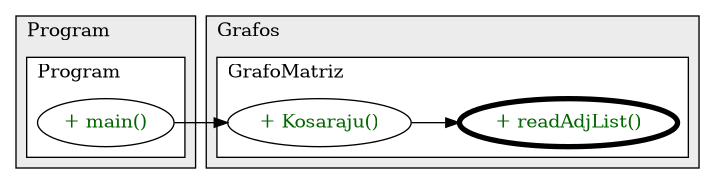 @startuml

/' diagram meta data start
config=CallConfiguration;
{
  "rootMethod": "Grafos.GrafoMatriz#readAdjList(Map\u003cVertice, List\u003cVertice\u003e\u003e)",
  "projectClassification": {
    "searchMode": "OpenProject", // OpenProject, AllProjects
    "includedProjects": "",
    "pathEndKeywords": "*.impl",
    "isClientPath": "",
    "isClientName": "",
    "isTestPath": "",
    "isTestName": "",
    "isMappingPath": "",
    "isMappingName": "",
    "isDataAccessPath": "",
    "isDataAccessName": "",
    "isDataStructurePath": "",
    "isDataStructureName": "",
    "isInterfaceStructuresPath": "",
    "isInterfaceStructuresName": "",
    "isEntryPointPath": "",
    "isEntryPointName": "",
    "treatFinalFieldsAsMandatory": false
  },
  "graphRestriction": {
    "classPackageExcludeFilter": "",
    "classPackageIncludeFilter": "",
    "classNameExcludeFilter": "",
    "classNameIncludeFilter": "",
    "methodNameExcludeFilter": "",
    "methodNameIncludeFilter": "",
    "removeByInheritance": "", // inheritance/annotation based filtering is done in a second step
    "removeByAnnotation": "",
    "removeByClassPackage": "", // cleanup the graph after inheritance/annotation based filtering is done
    "removeByClassName": "",
    "cutMappings": false,
    "cutEnum": true,
    "cutTests": true,
    "cutClient": true,
    "cutDataAccess": true,
    "cutInterfaceStructures": true,
    "cutDataStructures": true,
    "cutGetterAndSetter": true,
    "cutConstructors": true
  },
  "graphTraversal": {
    "forwardDepth": 3,
    "backwardDepth": 3,
    "classPackageExcludeFilter": "",
    "classPackageIncludeFilter": "",
    "classNameExcludeFilter": "",
    "classNameIncludeFilter": "",
    "methodNameExcludeFilter": "",
    "methodNameIncludeFilter": "",
    "hideMappings": false,
    "hideDataStructures": false,
    "hidePrivateMethods": true,
    "hideInterfaceCalls": true, // indirection: implementation -> interface (is hidden) -> implementation
    "onlyShowApplicationEntryPoints": false, // root node is included
    "useMethodCallsForStructureDiagram": "ForwardOnly" // ForwardOnly, BothDirections, No
  },
  "details": {
    "aggregation": "GroupByClass", // ByClass, GroupByClass, None
    "showMethodParametersTypes": false,
    "showMethodParametersNames": false,
    "showMethodReturnType": false,
    "showPackageLevels": 2,
    "showCallOrder": false,
    "edgeMode": "MethodsOnly", // TypesOnly, MethodsOnly, TypesAndMethods, MethodsAndDirectTypeUsage
    "showDetailedClassStructure": false
  },
  "rootClass": "Grafos.GrafoMatriz",
  "extensionCallbackMethod": "" // qualified.class.name#methodName - signature: public static String method(String)
}
diagram meta data end '/



digraph g {
    rankdir="LR"
    splines=polyline
    

'nodes 
subgraph cluster_1355265636 { 
   	label=Program
	labeljust=l
	fillcolor="#ececec"
	style=filled
   
   subgraph cluster_648730842 { 
   	label=Program
	labeljust=l
	fillcolor=white
	style=filled
   
   Program1355265636XXXmain1859653459[
	label="+ main()"
	style=filled
	fillcolor=white
	tooltip="Program

null"
	fontcolor=darkgreen
];
} 
} 

subgraph cluster_2140942420 { 
   	label=Grafos
	labeljust=l
	fillcolor="#ececec"
	style=filled
   
   subgraph cluster_1246503432 { 
   	label=GrafoMatriz
	labeljust=l
	fillcolor=white
	style=filled
   
   GrafoMatriz2140942420XXXKosaraju0[
	label="+ Kosaraju()"
	style=filled
	fillcolor=white
	tooltip="GrafoMatriz

null"
	fontcolor=darkgreen
];

GrafoMatriz2140942420XXXreadAdjList832186646[
	label="+ readAdjList()"
	style=filled
	fillcolor=white
	tooltip="GrafoMatriz

null"
	penwidth=4
	fontcolor=darkgreen
];
} 
} 

'edges    
GrafoMatriz2140942420XXXKosaraju0 -> GrafoMatriz2140942420XXXreadAdjList832186646;
Program1355265636XXXmain1859653459 -> GrafoMatriz2140942420XXXKosaraju0;
    
}
@enduml